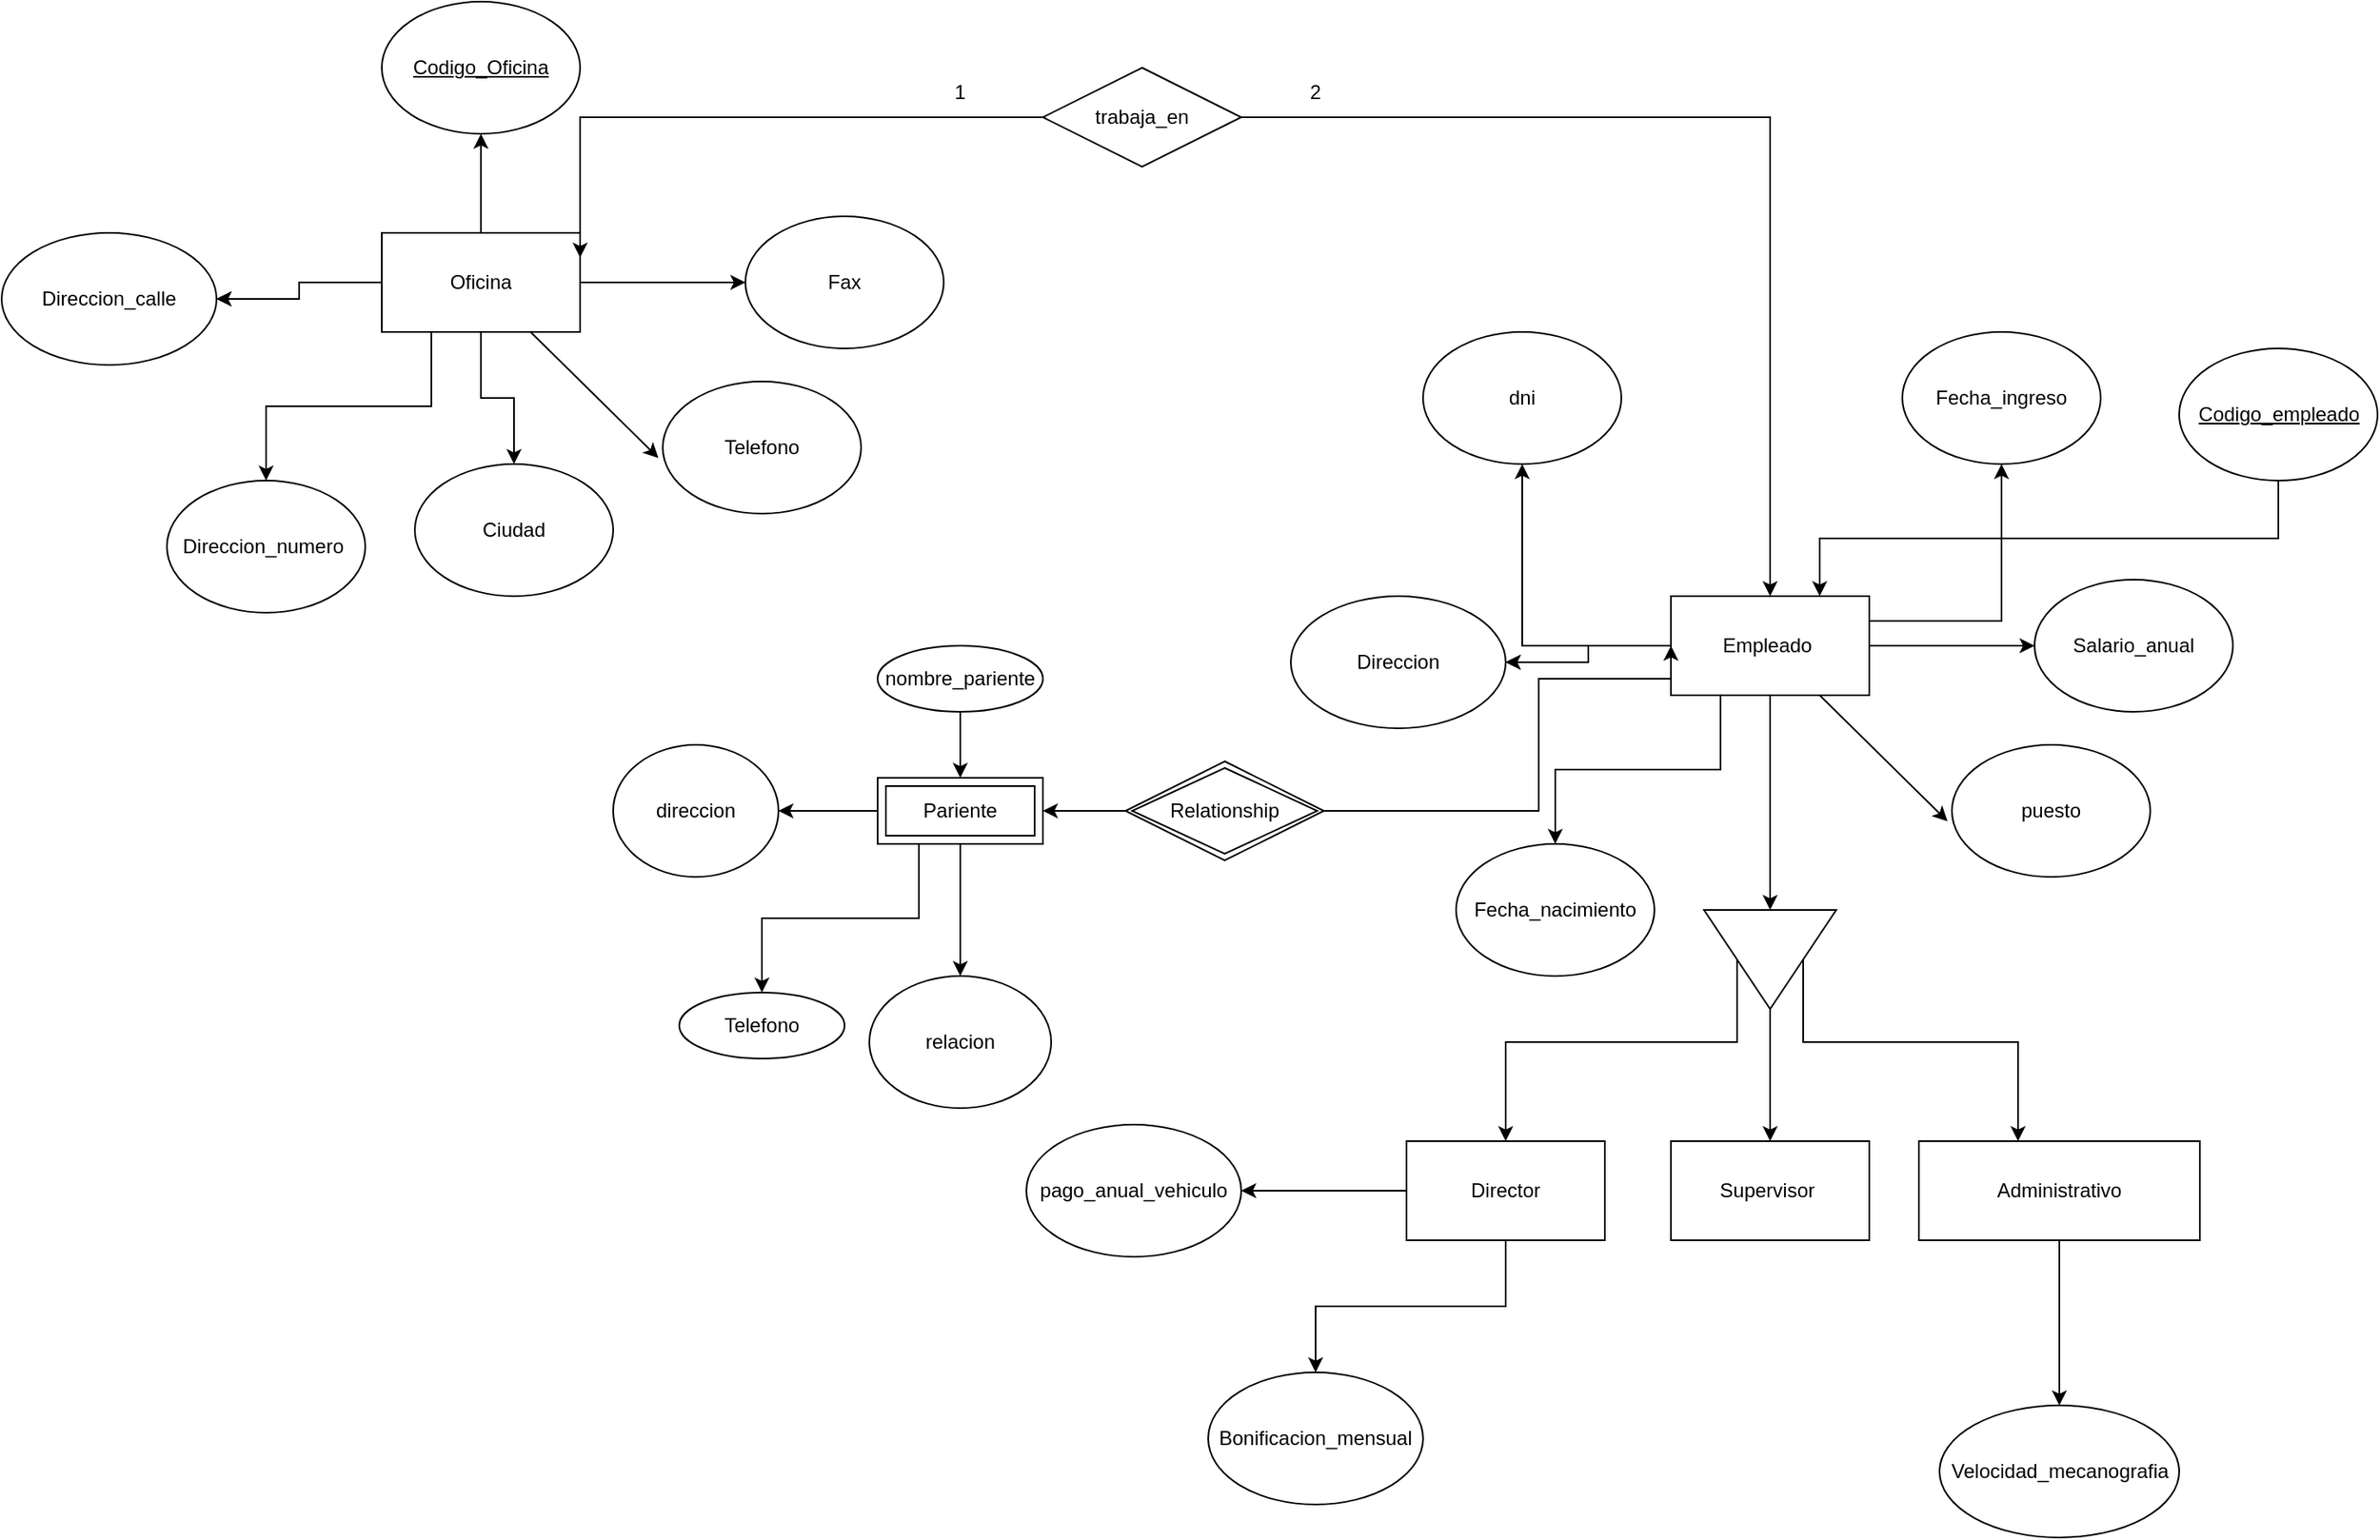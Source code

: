 <mxfile version="28.1.1">
  <diagram name="Page-1" id="YKtLKecvW_uaoxb6aRR4">
    <mxGraphModel dx="1892" dy="562" grid="1" gridSize="10" guides="1" tooltips="1" connect="1" arrows="1" fold="1" page="1" pageScale="1" pageWidth="850" pageHeight="1100" math="0" shadow="0">
      <root>
        <mxCell id="0" />
        <mxCell id="1" parent="0" />
        <mxCell id="GEz0xPtirsJlxBKpZYnD-4" value="" style="edgeStyle=orthogonalEdgeStyle;rounded=0;orthogonalLoop=1;jettySize=auto;html=1;" parent="1" source="GEz0xPtirsJlxBKpZYnD-1" target="GEz0xPtirsJlxBKpZYnD-2" edge="1">
          <mxGeometry relative="1" as="geometry" />
        </mxCell>
        <mxCell id="GEz0xPtirsJlxBKpZYnD-6" value="" style="edgeStyle=orthogonalEdgeStyle;rounded=0;orthogonalLoop=1;jettySize=auto;html=1;" parent="1" source="GEz0xPtirsJlxBKpZYnD-1" target="GEz0xPtirsJlxBKpZYnD-5" edge="1">
          <mxGeometry relative="1" as="geometry" />
        </mxCell>
        <mxCell id="GEz0xPtirsJlxBKpZYnD-7" value="" style="edgeStyle=orthogonalEdgeStyle;rounded=0;orthogonalLoop=1;jettySize=auto;html=1;" parent="1" source="GEz0xPtirsJlxBKpZYnD-1" target="GEz0xPtirsJlxBKpZYnD-5" edge="1">
          <mxGeometry relative="1" as="geometry" />
        </mxCell>
        <mxCell id="GEz0xPtirsJlxBKpZYnD-8" style="edgeStyle=orthogonalEdgeStyle;rounded=0;orthogonalLoop=1;jettySize=auto;html=1;exitX=0.25;exitY=1;exitDx=0;exitDy=0;entryX=0.5;entryY=0;entryDx=0;entryDy=0;" parent="1" source="GEz0xPtirsJlxBKpZYnD-1" target="GEz0xPtirsJlxBKpZYnD-9" edge="1">
          <mxGeometry relative="1" as="geometry">
            <mxPoint x="100" y="370" as="targetPoint" />
          </mxGeometry>
        </mxCell>
        <mxCell id="GEz0xPtirsJlxBKpZYnD-11" value="" style="edgeStyle=orthogonalEdgeStyle;rounded=0;orthogonalLoop=1;jettySize=auto;html=1;" parent="1" source="GEz0xPtirsJlxBKpZYnD-1" target="GEz0xPtirsJlxBKpZYnD-10" edge="1">
          <mxGeometry relative="1" as="geometry" />
        </mxCell>
        <mxCell id="GEz0xPtirsJlxBKpZYnD-16" value="" style="edgeStyle=orthogonalEdgeStyle;rounded=0;orthogonalLoop=1;jettySize=auto;html=1;" parent="1" source="GEz0xPtirsJlxBKpZYnD-1" target="GEz0xPtirsJlxBKpZYnD-15" edge="1">
          <mxGeometry relative="1" as="geometry" />
        </mxCell>
        <mxCell id="GEz0xPtirsJlxBKpZYnD-1" value="Oficina" style="rounded=0;whiteSpace=wrap;html=1;" parent="1" vertex="1">
          <mxGeometry x="140" y="220" width="120" height="60" as="geometry" />
        </mxCell>
        <mxCell id="GEz0xPtirsJlxBKpZYnD-2" value="&lt;font style=&quot;color: light-dark(rgb(0, 0, 0), rgb(255, 255, 255));&quot;&gt;&lt;u&gt;Codigo_Oficina&lt;/u&gt;&lt;/font&gt;" style="ellipse;whiteSpace=wrap;html=1;" parent="1" vertex="1">
          <mxGeometry x="140" y="80" width="120" height="80" as="geometry" />
        </mxCell>
        <mxCell id="GEz0xPtirsJlxBKpZYnD-5" value="Direccion_calle" style="ellipse;whiteSpace=wrap;html=1;rounded=0;" parent="1" vertex="1">
          <mxGeometry x="-90" y="220" width="130" height="80" as="geometry" />
        </mxCell>
        <mxCell id="GEz0xPtirsJlxBKpZYnD-9" value="Direccion_numero&amp;nbsp;" style="ellipse;whiteSpace=wrap;html=1;" parent="1" vertex="1">
          <mxGeometry x="10" y="370" width="120" height="80" as="geometry" />
        </mxCell>
        <mxCell id="GEz0xPtirsJlxBKpZYnD-10" value="Ciudad" style="ellipse;whiteSpace=wrap;html=1;rounded=0;" parent="1" vertex="1">
          <mxGeometry x="160" y="360" width="120" height="80" as="geometry" />
        </mxCell>
        <mxCell id="GEz0xPtirsJlxBKpZYnD-12" value="" style="endArrow=classic;html=1;rounded=0;exitX=0.75;exitY=1;exitDx=0;exitDy=0;entryX=-0.022;entryY=0.579;entryDx=0;entryDy=0;entryPerimeter=0;" parent="1" source="GEz0xPtirsJlxBKpZYnD-1" target="GEz0xPtirsJlxBKpZYnD-13" edge="1">
          <mxGeometry width="50" height="50" relative="1" as="geometry">
            <mxPoint x="190" y="300" as="sourcePoint" />
            <mxPoint x="300" y="340" as="targetPoint" />
          </mxGeometry>
        </mxCell>
        <mxCell id="GEz0xPtirsJlxBKpZYnD-13" value="Telefono" style="ellipse;whiteSpace=wrap;html=1;" parent="1" vertex="1">
          <mxGeometry x="310" y="310" width="120" height="80" as="geometry" />
        </mxCell>
        <mxCell id="GEz0xPtirsJlxBKpZYnD-15" value="Fax" style="ellipse;whiteSpace=wrap;html=1;rounded=0;" parent="1" vertex="1">
          <mxGeometry x="360" y="210" width="120" height="80" as="geometry" />
        </mxCell>
        <mxCell id="GEz0xPtirsJlxBKpZYnD-18" value="" style="edgeStyle=orthogonalEdgeStyle;rounded=0;orthogonalLoop=1;jettySize=auto;html=1;" parent="1" source="GEz0xPtirsJlxBKpZYnD-23" target="GEz0xPtirsJlxBKpZYnD-25" edge="1">
          <mxGeometry relative="1" as="geometry" />
        </mxCell>
        <mxCell id="GEz0xPtirsJlxBKpZYnD-19" value="" style="edgeStyle=orthogonalEdgeStyle;rounded=0;orthogonalLoop=1;jettySize=auto;html=1;" parent="1" source="GEz0xPtirsJlxBKpZYnD-23" target="GEz0xPtirsJlxBKpZYnD-25" edge="1">
          <mxGeometry relative="1" as="geometry" />
        </mxCell>
        <mxCell id="GEz0xPtirsJlxBKpZYnD-20" style="edgeStyle=orthogonalEdgeStyle;rounded=0;orthogonalLoop=1;jettySize=auto;html=1;exitX=0.25;exitY=1;exitDx=0;exitDy=0;entryX=0.5;entryY=0;entryDx=0;entryDy=0;" parent="1" source="GEz0xPtirsJlxBKpZYnD-23" target="GEz0xPtirsJlxBKpZYnD-26" edge="1">
          <mxGeometry relative="1" as="geometry">
            <mxPoint x="880" y="590" as="targetPoint" />
          </mxGeometry>
        </mxCell>
        <mxCell id="GEz0xPtirsJlxBKpZYnD-21" value="" style="edgeStyle=orthogonalEdgeStyle;rounded=0;orthogonalLoop=1;jettySize=auto;html=1;" parent="1" source="GEz0xPtirsJlxBKpZYnD-23" target="GEz0xPtirsJlxBKpZYnD-27" edge="1">
          <mxGeometry relative="1" as="geometry" />
        </mxCell>
        <mxCell id="GEz0xPtirsJlxBKpZYnD-22" value="" style="edgeStyle=orthogonalEdgeStyle;rounded=0;orthogonalLoop=1;jettySize=auto;html=1;" parent="1" source="GEz0xPtirsJlxBKpZYnD-23" target="GEz0xPtirsJlxBKpZYnD-30" edge="1">
          <mxGeometry relative="1" as="geometry" />
        </mxCell>
        <mxCell id="GEz0xPtirsJlxBKpZYnD-31" style="edgeStyle=orthogonalEdgeStyle;rounded=0;orthogonalLoop=1;jettySize=auto;html=1;exitX=1;exitY=0.25;exitDx=0;exitDy=0;entryX=0.5;entryY=1;entryDx=0;entryDy=0;" parent="1" source="GEz0xPtirsJlxBKpZYnD-23" target="GEz0xPtirsJlxBKpZYnD-32" edge="1">
          <mxGeometry relative="1" as="geometry">
            <mxPoint x="1110" y="380" as="targetPoint" />
          </mxGeometry>
        </mxCell>
        <mxCell id="GEz0xPtirsJlxBKpZYnD-34" value="" style="edgeStyle=orthogonalEdgeStyle;rounded=0;orthogonalLoop=1;jettySize=auto;html=1;entryX=0;entryY=0.5;entryDx=0;entryDy=0;" parent="1" source="GEz0xPtirsJlxBKpZYnD-23" target="GEz0xPtirsJlxBKpZYnD-33" edge="1">
          <mxGeometry relative="1" as="geometry" />
        </mxCell>
        <mxCell id="GEz0xPtirsJlxBKpZYnD-23" value="Empleado&amp;nbsp;" style="rounded=0;whiteSpace=wrap;html=1;" parent="1" vertex="1">
          <mxGeometry x="920" y="440" width="120" height="60" as="geometry" />
        </mxCell>
        <mxCell id="GEz0xPtirsJlxBKpZYnD-67" style="edgeStyle=orthogonalEdgeStyle;rounded=0;orthogonalLoop=1;jettySize=auto;html=1;exitX=0.5;exitY=1;exitDx=0;exitDy=0;entryX=0.75;entryY=0;entryDx=0;entryDy=0;" parent="1" source="GEz0xPtirsJlxBKpZYnD-24" target="GEz0xPtirsJlxBKpZYnD-23" edge="1">
          <mxGeometry relative="1" as="geometry" />
        </mxCell>
        <mxCell id="GEz0xPtirsJlxBKpZYnD-24" value="&lt;font style=&quot;color: light-dark(rgb(0, 0, 0), rgb(255, 255, 255));&quot;&gt;&lt;u&gt;Codigo_empleado&lt;/u&gt;&lt;/font&gt;" style="ellipse;whiteSpace=wrap;html=1;" parent="1" vertex="1">
          <mxGeometry x="1227.5" y="290" width="120" height="80" as="geometry" />
        </mxCell>
        <mxCell id="GEz0xPtirsJlxBKpZYnD-25" value="Direccion" style="ellipse;whiteSpace=wrap;html=1;rounded=0;" parent="1" vertex="1">
          <mxGeometry x="690" y="440" width="130" height="80" as="geometry" />
        </mxCell>
        <mxCell id="GEz0xPtirsJlxBKpZYnD-26" value="Fecha_nacimiento" style="ellipse;whiteSpace=wrap;html=1;" parent="1" vertex="1">
          <mxGeometry x="790" y="590" width="120" height="80" as="geometry" />
        </mxCell>
        <mxCell id="GEz0xPtirsJlxBKpZYnD-27" value="dni" style="ellipse;whiteSpace=wrap;html=1;rounded=0;" parent="1" vertex="1">
          <mxGeometry x="770" y="280" width="120" height="80" as="geometry" />
        </mxCell>
        <mxCell id="GEz0xPtirsJlxBKpZYnD-28" value="" style="endArrow=classic;html=1;rounded=0;exitX=0.75;exitY=1;exitDx=0;exitDy=0;entryX=-0.022;entryY=0.579;entryDx=0;entryDy=0;entryPerimeter=0;" parent="1" source="GEz0xPtirsJlxBKpZYnD-23" target="GEz0xPtirsJlxBKpZYnD-29" edge="1">
          <mxGeometry width="50" height="50" relative="1" as="geometry">
            <mxPoint x="970" y="520" as="sourcePoint" />
            <mxPoint x="1080" y="560" as="targetPoint" />
          </mxGeometry>
        </mxCell>
        <mxCell id="GEz0xPtirsJlxBKpZYnD-29" value="puesto" style="ellipse;whiteSpace=wrap;html=1;" parent="1" vertex="1">
          <mxGeometry x="1090" y="530" width="120" height="80" as="geometry" />
        </mxCell>
        <mxCell id="GEz0xPtirsJlxBKpZYnD-30" value="Salario_anual" style="ellipse;whiteSpace=wrap;html=1;rounded=0;" parent="1" vertex="1">
          <mxGeometry x="1140" y="430" width="120" height="80" as="geometry" />
        </mxCell>
        <mxCell id="GEz0xPtirsJlxBKpZYnD-32" value="Fecha_ingreso" style="ellipse;whiteSpace=wrap;html=1;" parent="1" vertex="1">
          <mxGeometry x="1060" y="280" width="120" height="80" as="geometry" />
        </mxCell>
        <mxCell id="GEz0xPtirsJlxBKpZYnD-36" value="" style="edgeStyle=orthogonalEdgeStyle;rounded=0;orthogonalLoop=1;jettySize=auto;html=1;" parent="1" source="GEz0xPtirsJlxBKpZYnD-33" target="GEz0xPtirsJlxBKpZYnD-35" edge="1">
          <mxGeometry relative="1" as="geometry" />
        </mxCell>
        <mxCell id="GEz0xPtirsJlxBKpZYnD-37" style="edgeStyle=orthogonalEdgeStyle;rounded=0;orthogonalLoop=1;jettySize=auto;html=1;exitX=0.5;exitY=1;exitDx=0;exitDy=0;entryX=0.5;entryY=0;entryDx=0;entryDy=0;" parent="1" source="GEz0xPtirsJlxBKpZYnD-33" target="GEz0xPtirsJlxBKpZYnD-39" edge="1">
          <mxGeometry relative="1" as="geometry">
            <mxPoint x="810" y="850" as="targetPoint" />
            <Array as="points">
              <mxPoint x="960" y="710" />
              <mxPoint x="820" y="710" />
            </Array>
          </mxGeometry>
        </mxCell>
        <mxCell id="GEz0xPtirsJlxBKpZYnD-40" style="edgeStyle=orthogonalEdgeStyle;rounded=0;orthogonalLoop=1;jettySize=auto;html=1;exitX=0.5;exitY=0;exitDx=0;exitDy=0;" parent="1" source="GEz0xPtirsJlxBKpZYnD-33" target="GEz0xPtirsJlxBKpZYnD-41" edge="1">
          <mxGeometry relative="1" as="geometry">
            <mxPoint x="1130" y="770" as="targetPoint" />
            <Array as="points">
              <mxPoint x="1000" y="710" />
              <mxPoint x="1130" y="710" />
            </Array>
          </mxGeometry>
        </mxCell>
        <mxCell id="GEz0xPtirsJlxBKpZYnD-33" value="" style="triangle;whiteSpace=wrap;html=1;rounded=0;direction=south;" parent="1" vertex="1">
          <mxGeometry x="940" y="630" width="80" height="60" as="geometry" />
        </mxCell>
        <mxCell id="GEz0xPtirsJlxBKpZYnD-35" value="Supervisor&amp;nbsp;" style="whiteSpace=wrap;html=1;rounded=0;" parent="1" vertex="1">
          <mxGeometry x="920" y="770" width="120" height="60" as="geometry" />
        </mxCell>
        <mxCell id="GEz0xPtirsJlxBKpZYnD-43" value="" style="edgeStyle=orthogonalEdgeStyle;rounded=0;orthogonalLoop=1;jettySize=auto;html=1;" parent="1" source="GEz0xPtirsJlxBKpZYnD-39" target="GEz0xPtirsJlxBKpZYnD-42" edge="1">
          <mxGeometry relative="1" as="geometry" />
        </mxCell>
        <mxCell id="GEz0xPtirsJlxBKpZYnD-45" value="" style="edgeStyle=orthogonalEdgeStyle;rounded=0;orthogonalLoop=1;jettySize=auto;html=1;" parent="1" source="GEz0xPtirsJlxBKpZYnD-39" target="GEz0xPtirsJlxBKpZYnD-44" edge="1">
          <mxGeometry relative="1" as="geometry" />
        </mxCell>
        <mxCell id="GEz0xPtirsJlxBKpZYnD-39" value="Director" style="rounded=0;whiteSpace=wrap;html=1;" parent="1" vertex="1">
          <mxGeometry x="760" y="770" width="120" height="60" as="geometry" />
        </mxCell>
        <mxCell id="GEz0xPtirsJlxBKpZYnD-47" value="" style="edgeStyle=orthogonalEdgeStyle;rounded=0;orthogonalLoop=1;jettySize=auto;html=1;" parent="1" source="GEz0xPtirsJlxBKpZYnD-41" target="GEz0xPtirsJlxBKpZYnD-46" edge="1">
          <mxGeometry relative="1" as="geometry" />
        </mxCell>
        <mxCell id="GEz0xPtirsJlxBKpZYnD-41" value="Administrativo" style="rounded=0;whiteSpace=wrap;html=1;" parent="1" vertex="1">
          <mxGeometry x="1070" y="770" width="170" height="60" as="geometry" />
        </mxCell>
        <mxCell id="GEz0xPtirsJlxBKpZYnD-42" value="pago_anual_vehiculo" style="ellipse;whiteSpace=wrap;html=1;rounded=0;" parent="1" vertex="1">
          <mxGeometry x="530" y="760" width="130" height="80" as="geometry" />
        </mxCell>
        <mxCell id="GEz0xPtirsJlxBKpZYnD-44" value="Bonificacion_mensual" style="ellipse;whiteSpace=wrap;html=1;rounded=0;" parent="1" vertex="1">
          <mxGeometry x="640" y="910" width="130" height="80" as="geometry" />
        </mxCell>
        <mxCell id="GEz0xPtirsJlxBKpZYnD-46" value="Velocidad_mecanografia" style="ellipse;whiteSpace=wrap;html=1;rounded=0;" parent="1" vertex="1">
          <mxGeometry x="1082.5" y="930" width="145" height="80" as="geometry" />
        </mxCell>
        <mxCell id="GEz0xPtirsJlxBKpZYnD-54" value="" style="edgeStyle=orthogonalEdgeStyle;rounded=0;orthogonalLoop=1;jettySize=auto;html=1;" parent="1" source="GEz0xPtirsJlxBKpZYnD-49" target="GEz0xPtirsJlxBKpZYnD-53" edge="1">
          <mxGeometry relative="1" as="geometry" />
        </mxCell>
        <mxCell id="GEz0xPtirsJlxBKpZYnD-56" value="" style="edgeStyle=orthogonalEdgeStyle;rounded=0;orthogonalLoop=1;jettySize=auto;html=1;" parent="1" source="GEz0xPtirsJlxBKpZYnD-49" target="GEz0xPtirsJlxBKpZYnD-55" edge="1">
          <mxGeometry relative="1" as="geometry" />
        </mxCell>
        <mxCell id="GEz0xPtirsJlxBKpZYnD-57" style="edgeStyle=orthogonalEdgeStyle;rounded=0;orthogonalLoop=1;jettySize=auto;html=1;exitX=0.25;exitY=1;exitDx=0;exitDy=0;entryX=0.5;entryY=0;entryDx=0;entryDy=0;" parent="1" source="GEz0xPtirsJlxBKpZYnD-49" target="GEz0xPtirsJlxBKpZYnD-58" edge="1">
          <mxGeometry relative="1" as="geometry">
            <mxPoint x="620" y="680" as="targetPoint" />
          </mxGeometry>
        </mxCell>
        <mxCell id="GEz0xPtirsJlxBKpZYnD-49" value="Pariente" style="shape=ext;margin=3;double=1;whiteSpace=wrap;html=1;align=center;" parent="1" vertex="1">
          <mxGeometry x="440" y="550" width="100" height="40" as="geometry" />
        </mxCell>
        <mxCell id="GEz0xPtirsJlxBKpZYnD-51" value="" style="edgeStyle=orthogonalEdgeStyle;rounded=0;orthogonalLoop=1;jettySize=auto;html=1;" parent="1" source="GEz0xPtirsJlxBKpZYnD-50" target="GEz0xPtirsJlxBKpZYnD-49" edge="1">
          <mxGeometry relative="1" as="geometry" />
        </mxCell>
        <mxCell id="GEz0xPtirsJlxBKpZYnD-50" value="nombre_pariente" style="ellipse;whiteSpace=wrap;html=1;align=center;" parent="1" vertex="1">
          <mxGeometry x="440" y="470" width="100" height="40" as="geometry" />
        </mxCell>
        <mxCell id="GEz0xPtirsJlxBKpZYnD-53" value="relacion" style="ellipse;whiteSpace=wrap;html=1;" parent="1" vertex="1">
          <mxGeometry x="435" y="670" width="110" height="80" as="geometry" />
        </mxCell>
        <mxCell id="GEz0xPtirsJlxBKpZYnD-55" value="direccion" style="ellipse;whiteSpace=wrap;html=1;" parent="1" vertex="1">
          <mxGeometry x="280" y="530" width="100" height="80" as="geometry" />
        </mxCell>
        <mxCell id="GEz0xPtirsJlxBKpZYnD-58" value="Telefono" style="ellipse;whiteSpace=wrap;html=1;align=center;" parent="1" vertex="1">
          <mxGeometry x="320" y="680" width="100" height="40" as="geometry" />
        </mxCell>
        <mxCell id="GEz0xPtirsJlxBKpZYnD-61" value="" style="edgeStyle=orthogonalEdgeStyle;rounded=0;orthogonalLoop=1;jettySize=auto;html=1;" parent="1" source="GEz0xPtirsJlxBKpZYnD-59" target="GEz0xPtirsJlxBKpZYnD-49" edge="1">
          <mxGeometry relative="1" as="geometry" />
        </mxCell>
        <mxCell id="GEz0xPtirsJlxBKpZYnD-62" style="edgeStyle=orthogonalEdgeStyle;rounded=0;orthogonalLoop=1;jettySize=auto;html=1;exitX=1;exitY=0.5;exitDx=0;exitDy=0;entryX=0;entryY=0.5;entryDx=0;entryDy=0;" parent="1" source="GEz0xPtirsJlxBKpZYnD-59" target="GEz0xPtirsJlxBKpZYnD-23" edge="1">
          <mxGeometry relative="1" as="geometry">
            <Array as="points">
              <mxPoint x="840" y="570" />
              <mxPoint x="840" y="490" />
              <mxPoint x="920" y="490" />
            </Array>
          </mxGeometry>
        </mxCell>
        <mxCell id="GEz0xPtirsJlxBKpZYnD-59" value="Relationship" style="shape=rhombus;double=1;perimeter=rhombusPerimeter;whiteSpace=wrap;html=1;align=center;" parent="1" vertex="1">
          <mxGeometry x="590" y="540" width="120" height="60" as="geometry" />
        </mxCell>
        <mxCell id="GEz0xPtirsJlxBKpZYnD-65" style="edgeStyle=orthogonalEdgeStyle;rounded=0;orthogonalLoop=1;jettySize=auto;html=1;entryX=1;entryY=0.25;entryDx=0;entryDy=0;" parent="1" source="GEz0xPtirsJlxBKpZYnD-63" target="GEz0xPtirsJlxBKpZYnD-1" edge="1">
          <mxGeometry relative="1" as="geometry">
            <Array as="points">
              <mxPoint x="260" y="150" />
            </Array>
          </mxGeometry>
        </mxCell>
        <mxCell id="GEz0xPtirsJlxBKpZYnD-66" style="edgeStyle=orthogonalEdgeStyle;rounded=0;orthogonalLoop=1;jettySize=auto;html=1;exitX=1;exitY=0.5;exitDx=0;exitDy=0;" parent="1" source="GEz0xPtirsJlxBKpZYnD-63" target="GEz0xPtirsJlxBKpZYnD-23" edge="1">
          <mxGeometry relative="1" as="geometry" />
        </mxCell>
        <mxCell id="GEz0xPtirsJlxBKpZYnD-63" value="trabaja_en" style="shape=rhombus;perimeter=rhombusPerimeter;whiteSpace=wrap;html=1;align=center;" parent="1" vertex="1">
          <mxGeometry x="540" y="120" width="120" height="60" as="geometry" />
        </mxCell>
        <mxCell id="GEz0xPtirsJlxBKpZYnD-68" value="1" style="text;html=1;align=center;verticalAlign=middle;whiteSpace=wrap;rounded=0;" parent="1" vertex="1">
          <mxGeometry x="460" y="120" width="60" height="30" as="geometry" />
        </mxCell>
        <mxCell id="GEz0xPtirsJlxBKpZYnD-69" value="2" style="text;html=1;align=center;verticalAlign=middle;whiteSpace=wrap;rounded=0;" parent="1" vertex="1">
          <mxGeometry x="675" y="120" width="60" height="30" as="geometry" />
        </mxCell>
      </root>
    </mxGraphModel>
  </diagram>
</mxfile>

